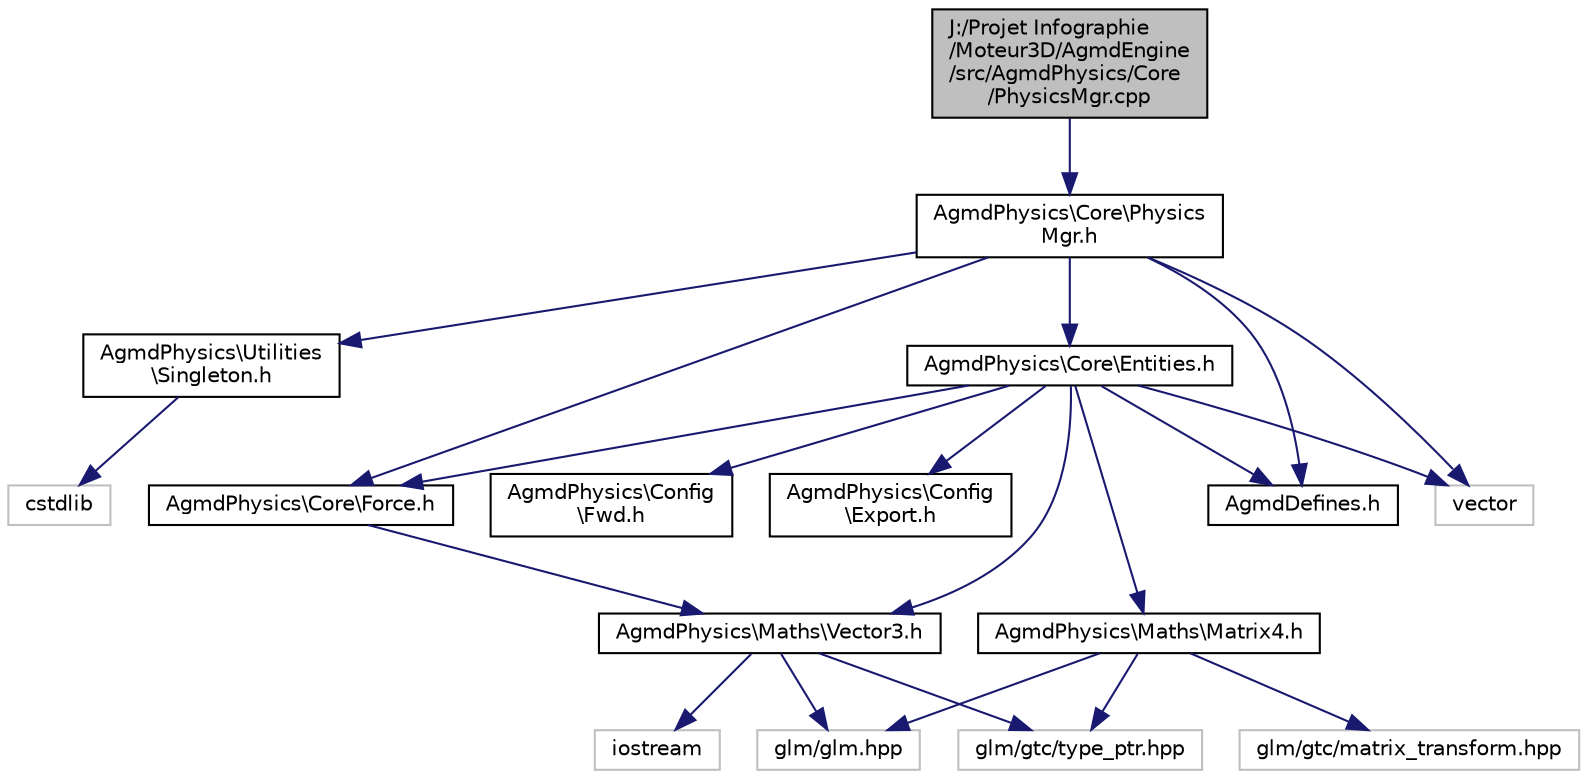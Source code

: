 digraph "J:/Projet Infographie/Moteur3D/AgmdEngine/src/AgmdPhysics/Core/PhysicsMgr.cpp"
{
  edge [fontname="Helvetica",fontsize="10",labelfontname="Helvetica",labelfontsize="10"];
  node [fontname="Helvetica",fontsize="10",shape=record];
  Node1 [label="J:/Projet Infographie\l/Moteur3D/AgmdEngine\l/src/AgmdPhysics/Core\l/PhysicsMgr.cpp",height=0.2,width=0.4,color="black", fillcolor="grey75", style="filled" fontcolor="black"];
  Node1 -> Node2 [color="midnightblue",fontsize="10",style="solid"];
  Node2 [label="AgmdPhysics\\Core\\Physics\lMgr.h",height=0.2,width=0.4,color="black", fillcolor="white", style="filled",URL="$_agmd_physics_2_core_2_physics_mgr_8h.html"];
  Node2 -> Node3 [color="midnightblue",fontsize="10",style="solid"];
  Node3 [label="AgmdPhysics\\Utilities\l\\Singleton.h",height=0.2,width=0.4,color="black", fillcolor="white", style="filled",URL="$_agmd_physics_2_utilities_2_singleton_8h.html"];
  Node3 -> Node4 [color="midnightblue",fontsize="10",style="solid"];
  Node4 [label="cstdlib",height=0.2,width=0.4,color="grey75", fillcolor="white", style="filled"];
  Node2 -> Node5 [color="midnightblue",fontsize="10",style="solid"];
  Node5 [label="AgmdPhysics\\Core\\Entities.h",height=0.2,width=0.4,color="black", fillcolor="white", style="filled",URL="$_agmd_physics_2_core_2_entities_8h.html"];
  Node5 -> Node6 [color="midnightblue",fontsize="10",style="solid"];
  Node6 [label="AgmdPhysics\\Config\l\\Fwd.h",height=0.2,width=0.4,color="black", fillcolor="white", style="filled",URL="$_agmd_physics_2_config_2_fwd_8h.html"];
  Node5 -> Node7 [color="midnightblue",fontsize="10",style="solid"];
  Node7 [label="AgmdPhysics\\Config\l\\Export.h",height=0.2,width=0.4,color="black", fillcolor="white", style="filled",URL="$_agmd_physics_2_config_2_export_8h.html"];
  Node5 -> Node8 [color="midnightblue",fontsize="10",style="solid"];
  Node8 [label="AgmdPhysics\\Maths\\Vector3.h",height=0.2,width=0.4,color="black", fillcolor="white", style="filled",URL="$_agmd_physics_2_maths_2_vector3_8h.html"];
  Node8 -> Node9 [color="midnightblue",fontsize="10",style="solid"];
  Node9 [label="iostream",height=0.2,width=0.4,color="grey75", fillcolor="white", style="filled"];
  Node8 -> Node10 [color="midnightblue",fontsize="10",style="solid"];
  Node10 [label="glm/glm.hpp",height=0.2,width=0.4,color="grey75", fillcolor="white", style="filled"];
  Node8 -> Node11 [color="midnightblue",fontsize="10",style="solid"];
  Node11 [label="glm/gtc/type_ptr.hpp",height=0.2,width=0.4,color="grey75", fillcolor="white", style="filled"];
  Node5 -> Node12 [color="midnightblue",fontsize="10",style="solid"];
  Node12 [label="AgmdPhysics\\Maths\\Matrix4.h",height=0.2,width=0.4,color="black", fillcolor="white", style="filled",URL="$_agmd_physics_2_maths_2_matrix4_8h.html"];
  Node12 -> Node10 [color="midnightblue",fontsize="10",style="solid"];
  Node12 -> Node11 [color="midnightblue",fontsize="10",style="solid"];
  Node12 -> Node13 [color="midnightblue",fontsize="10",style="solid"];
  Node13 [label="glm/gtc/matrix_transform.hpp",height=0.2,width=0.4,color="grey75", fillcolor="white", style="filled"];
  Node5 -> Node14 [color="midnightblue",fontsize="10",style="solid"];
  Node14 [label="AgmdPhysics\\Core\\Force.h",height=0.2,width=0.4,color="black", fillcolor="white", style="filled",URL="$_force_8h.html"];
  Node14 -> Node8 [color="midnightblue",fontsize="10",style="solid"];
  Node5 -> Node15 [color="midnightblue",fontsize="10",style="solid"];
  Node15 [label="AgmdDefines.h",height=0.2,width=0.4,color="black", fillcolor="white", style="filled",URL="$_agmd_defines_8h.html"];
  Node5 -> Node16 [color="midnightblue",fontsize="10",style="solid"];
  Node16 [label="vector",height=0.2,width=0.4,color="grey75", fillcolor="white", style="filled"];
  Node2 -> Node14 [color="midnightblue",fontsize="10",style="solid"];
  Node2 -> Node15 [color="midnightblue",fontsize="10",style="solid"];
  Node2 -> Node16 [color="midnightblue",fontsize="10",style="solid"];
}
